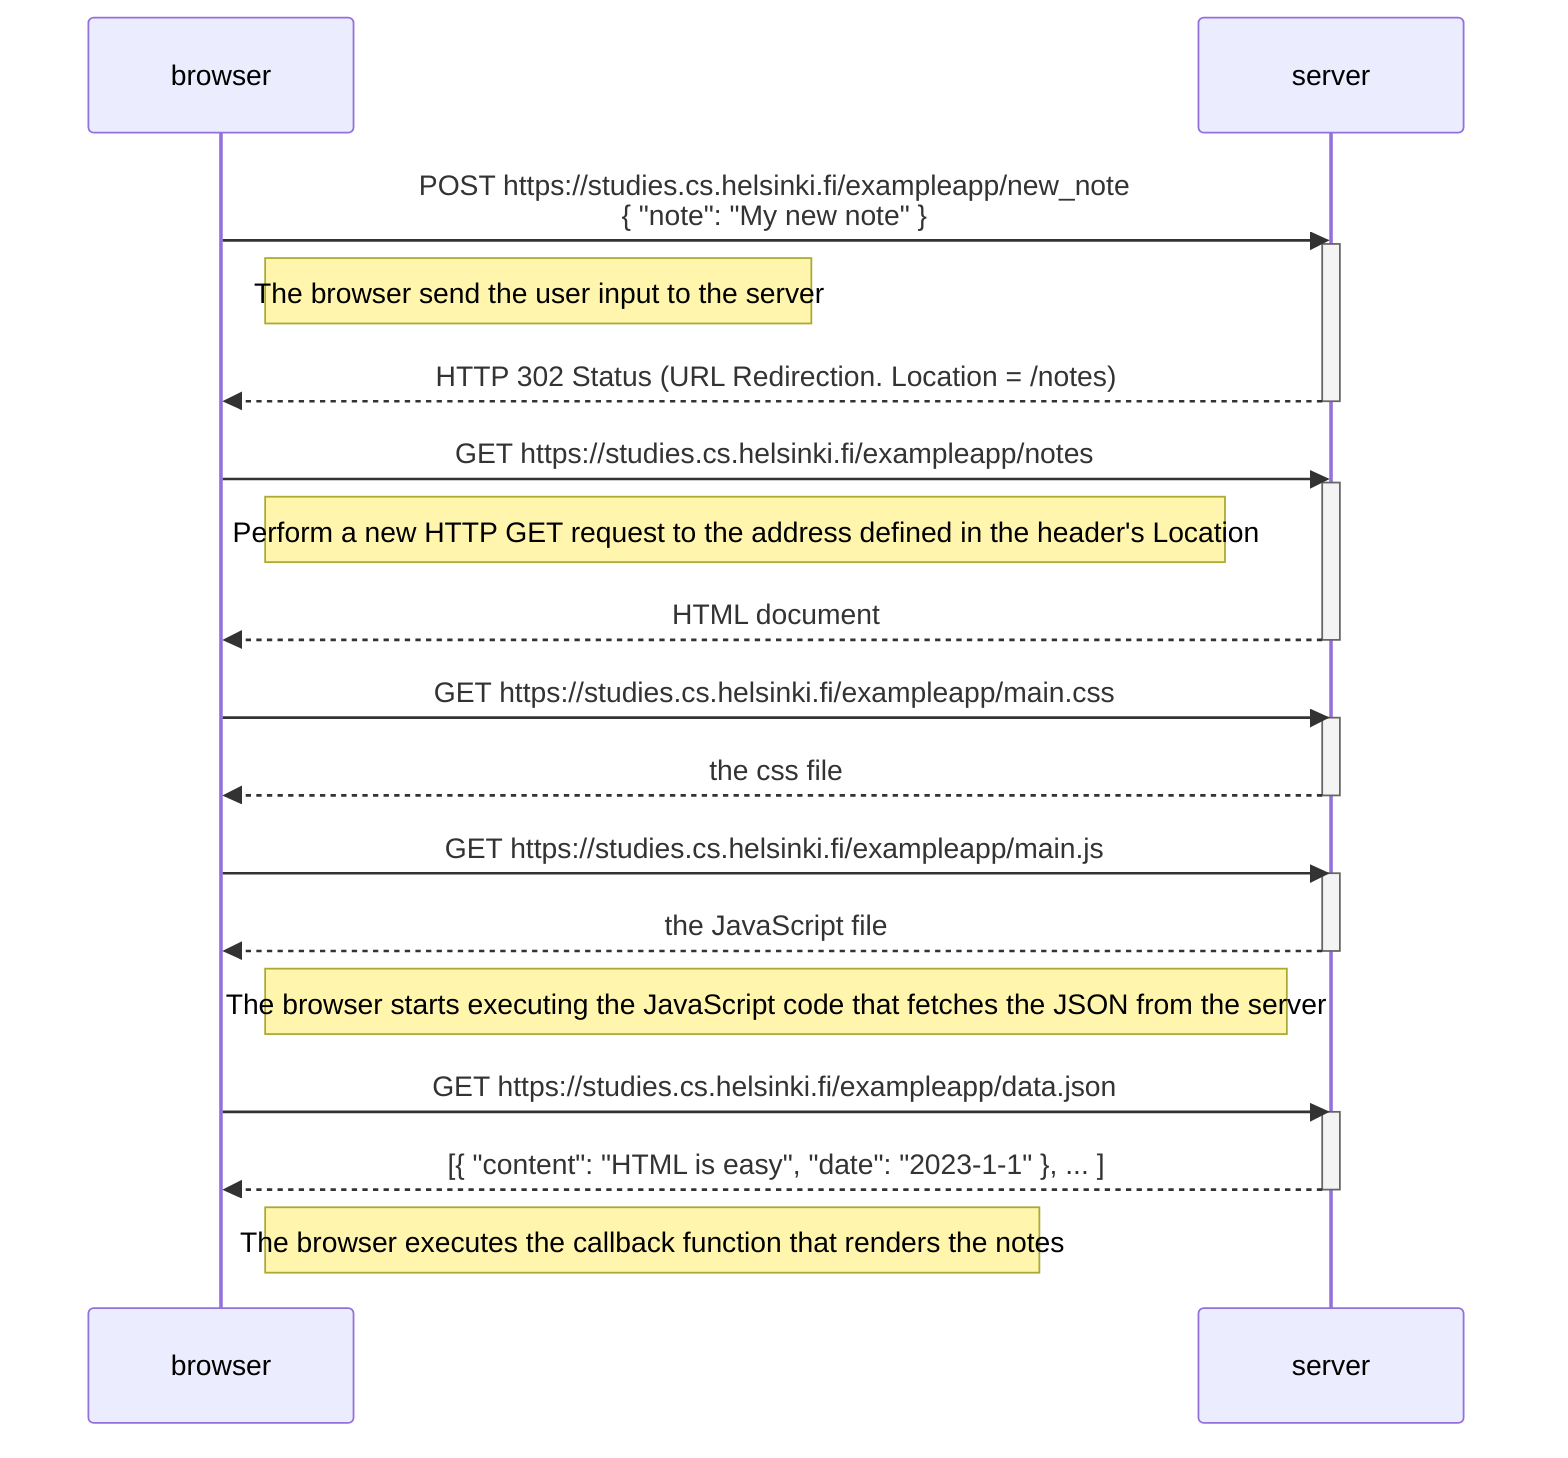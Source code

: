sequenceDiagram
    participant browser
    participant server

    browser->>server: POST https://studies.cs.helsinki.fi/exampleapp/new_note <br/> { "note": "My new note" }
    activate server

    Note right of browser: The browser send the user input to the server

    server-->>browser: HTTP 302 Status (URL Redirection. Location = /notes)
    deactivate server

    browser->>server: GET https://studies.cs.helsinki.fi/exampleapp/notes
    activate server

    Note right of browser: Perform a new HTTP GET request to the address defined in the header's Location 
    
    server-->>browser: HTML document
    deactivate server

    browser->>server: GET https://studies.cs.helsinki.fi/exampleapp/main.css
    activate server
    server-->>browser: the css file
    deactivate server

    browser->>server: GET https://studies.cs.helsinki.fi/exampleapp/main.js
    activate server
    server-->>browser: the JavaScript file
    deactivate server

    Note right of browser: The browser starts executing the JavaScript code that fetches the JSON from the server

    browser->>server: GET https://studies.cs.helsinki.fi/exampleapp/data.json
    activate server
    server-->>browser: [{ "content": "HTML is easy", "date": "2023-1-1" }, ... ]
    deactivate server

    Note right of browser: The browser executes the callback function that renders the notes